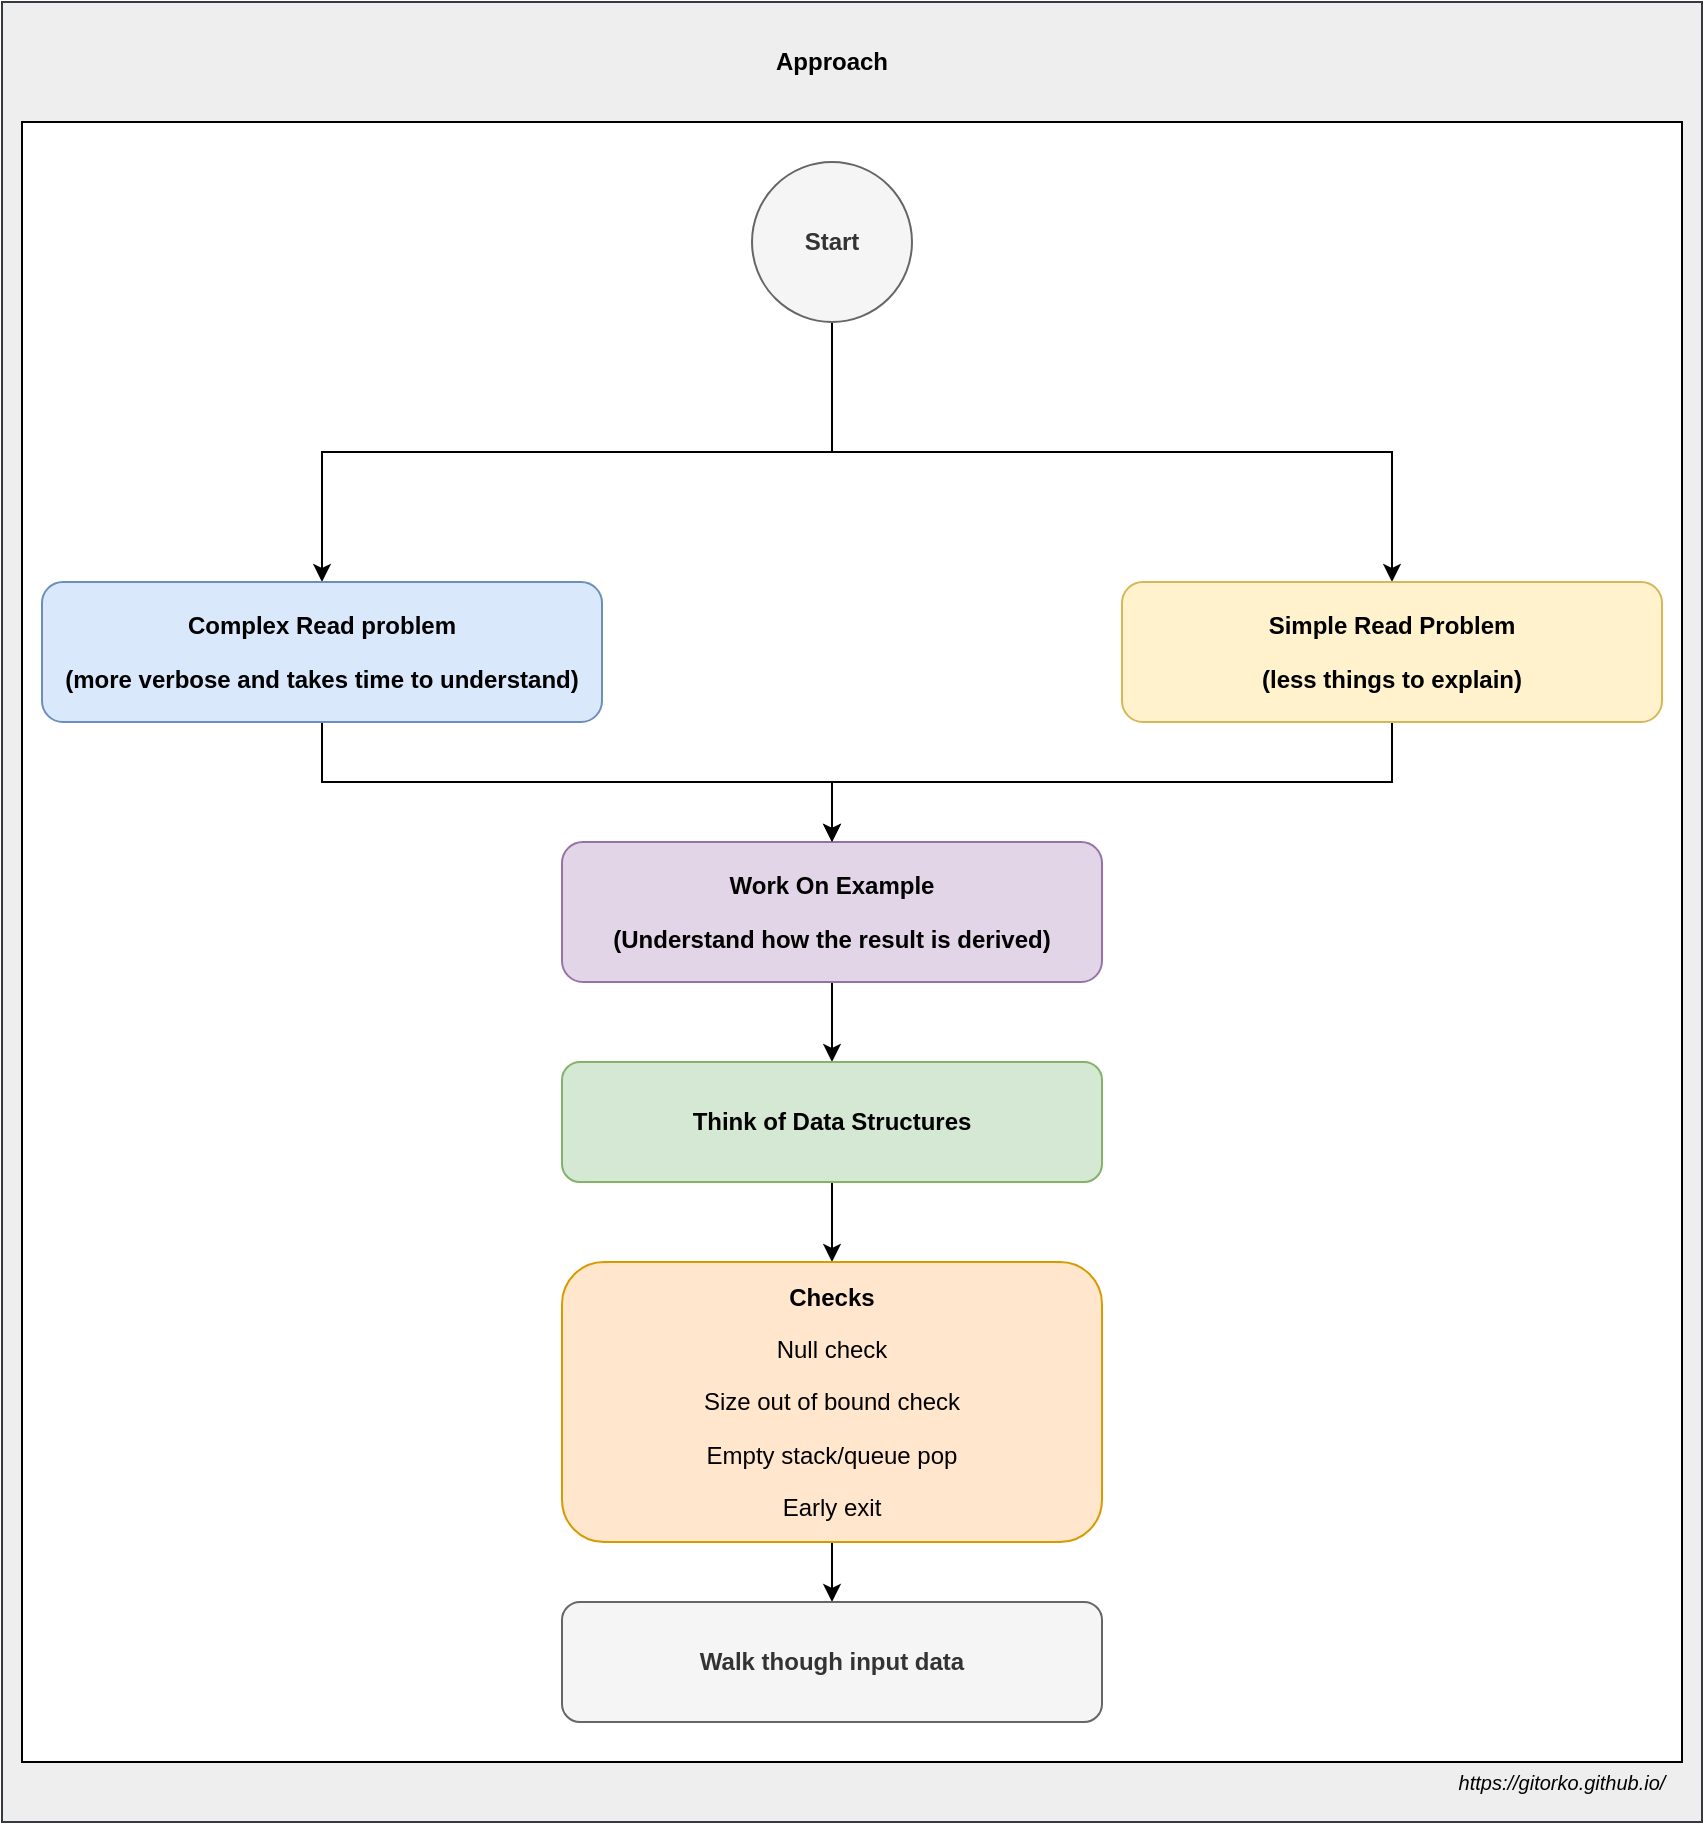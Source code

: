 <mxfile version="12.6.5" type="device"><diagram id="4qhFAtRW3KoRfuxSJcAF" name="Page-1"><mxGraphModel dx="2080" dy="1217" grid="1" gridSize="10" guides="1" tooltips="1" connect="1" arrows="1" fold="1" page="1" pageScale="1" pageWidth="500" pageHeight="1200" math="0" shadow="0"><root><mxCell id="0"/><mxCell id="1" parent="0"/><mxCell id="2PCIh-hbmbWmbAbe35JB-19" value="" style="rounded=0;whiteSpace=wrap;html=1;fillColor=#eeeeee;strokeColor=#36393d;" parent="1" vertex="1"><mxGeometry x="-460" y="40" width="850" height="910" as="geometry"/></mxCell><mxCell id="2PCIh-hbmbWmbAbe35JB-18" value="" style="rounded=0;whiteSpace=wrap;html=1;" parent="1" vertex="1"><mxGeometry x="-450" y="100" width="830" height="820" as="geometry"/></mxCell><mxCell id="2PCIh-hbmbWmbAbe35JB-16" style="edgeStyle=orthogonalEdgeStyle;rounded=0;orthogonalLoop=1;jettySize=auto;html=1;exitX=0.5;exitY=1;exitDx=0;exitDy=0;" parent="1" source="2PCIh-hbmbWmbAbe35JB-2" target="2PCIh-hbmbWmbAbe35JB-4" edge="1"><mxGeometry relative="1" as="geometry"/></mxCell><mxCell id="2PCIh-hbmbWmbAbe35JB-17" style="edgeStyle=orthogonalEdgeStyle;rounded=0;orthogonalLoop=1;jettySize=auto;html=1;exitX=0.5;exitY=1;exitDx=0;exitDy=0;" parent="1" source="2PCIh-hbmbWmbAbe35JB-2" target="2PCIh-hbmbWmbAbe35JB-3" edge="1"><mxGeometry relative="1" as="geometry"/></mxCell><mxCell id="2PCIh-hbmbWmbAbe35JB-2" value="Start" style="ellipse;whiteSpace=wrap;html=1;aspect=fixed;fillColor=#f5f5f5;strokeColor=#666666;fontStyle=1;fontColor=#333333;" parent="1" vertex="1"><mxGeometry x="-85" y="120" width="80" height="80" as="geometry"/></mxCell><mxCell id="2PCIh-hbmbWmbAbe35JB-7" value="" style="edgeStyle=orthogonalEdgeStyle;rounded=0;orthogonalLoop=1;jettySize=auto;html=1;" parent="1" source="2PCIh-hbmbWmbAbe35JB-3" target="2PCIh-hbmbWmbAbe35JB-6" edge="1"><mxGeometry relative="1" as="geometry"/></mxCell><mxCell id="2PCIh-hbmbWmbAbe35JB-3" value="&lt;p style=&quot;white-space: normal&quot;&gt;&lt;strong&gt;&lt;font style=&quot;font-size: 12px&quot;&gt;Complex Read problem&lt;/font&gt;&lt;/strong&gt;&lt;/p&gt;&lt;p style=&quot;white-space: normal&quot;&gt;&lt;strong&gt;&lt;font style=&quot;font-size: 12px&quot;&gt;(more verbose and takes time to understand)&lt;/font&gt;&lt;/strong&gt;&lt;/p&gt;" style="rounded=1;whiteSpace=wrap;html=1;fillColor=#dae8fc;strokeColor=#6c8ebf;" parent="1" vertex="1"><mxGeometry x="-440" y="330" width="280" height="70" as="geometry"/></mxCell><mxCell id="2PCIh-hbmbWmbAbe35JB-9" value="" style="edgeStyle=orthogonalEdgeStyle;rounded=0;orthogonalLoop=1;jettySize=auto;html=1;" parent="1" source="2PCIh-hbmbWmbAbe35JB-6" target="2PCIh-hbmbWmbAbe35JB-8" edge="1"><mxGeometry relative="1" as="geometry"/></mxCell><mxCell id="2PCIh-hbmbWmbAbe35JB-6" value="&lt;p&gt;&lt;strong&gt;&lt;font style=&quot;font-size: 12px&quot;&gt;Work On Example&lt;/font&gt;&lt;/strong&gt;&lt;/p&gt;&lt;p&gt;&lt;strong&gt;&lt;font style=&quot;font-size: 12px&quot;&gt;(Understand how the result is derived)&lt;/font&gt;&lt;/strong&gt;&lt;/p&gt;" style="rounded=1;whiteSpace=wrap;html=1;fillColor=#e1d5e7;strokeColor=#9673a6;" parent="1" vertex="1"><mxGeometry x="-180" y="460" width="270" height="70" as="geometry"/></mxCell><mxCell id="2PCIh-hbmbWmbAbe35JB-12" value="" style="edgeStyle=orthogonalEdgeStyle;rounded=0;orthogonalLoop=1;jettySize=auto;html=1;" parent="1" source="2PCIh-hbmbWmbAbe35JB-8" target="2PCIh-hbmbWmbAbe35JB-11" edge="1"><mxGeometry relative="1" as="geometry"/></mxCell><mxCell id="2PCIh-hbmbWmbAbe35JB-8" value="&lt;p&gt;&lt;strong&gt;&lt;font style=&quot;font-size: 12px&quot;&gt;Think of Data Structures&lt;/font&gt;&lt;/strong&gt;&lt;br&gt;&lt;/p&gt;" style="rounded=1;whiteSpace=wrap;html=1;fillColor=#d5e8d4;strokeColor=#82b366;" parent="1" vertex="1"><mxGeometry x="-180" y="570" width="270" height="60" as="geometry"/></mxCell><mxCell id="2PCIh-hbmbWmbAbe35JB-14" value="" style="edgeStyle=orthogonalEdgeStyle;rounded=0;orthogonalLoop=1;jettySize=auto;html=1;" parent="1" source="2PCIh-hbmbWmbAbe35JB-11" target="2PCIh-hbmbWmbAbe35JB-13" edge="1"><mxGeometry relative="1" as="geometry"/></mxCell><mxCell id="2PCIh-hbmbWmbAbe35JB-11" value="&lt;p&gt;&lt;strong&gt;&lt;font style=&quot;font-size: 12px&quot;&gt;Checks&lt;/font&gt;&lt;/strong&gt;&lt;/p&gt;&lt;p&gt;&lt;font style=&quot;font-size: 12px&quot;&gt;Null check&lt;/font&gt;&lt;/p&gt;&lt;p&gt;&lt;font style=&quot;font-size: 12px&quot;&gt;Size out of bound check&lt;/font&gt;&lt;/p&gt;&lt;p&gt;&lt;font style=&quot;font-size: 12px&quot;&gt;Empty stack/queue pop&lt;/font&gt;&lt;/p&gt;&lt;p&gt;&lt;font style=&quot;font-size: 12px&quot;&gt;Early exit&lt;/font&gt;&lt;/p&gt;" style="rounded=1;whiteSpace=wrap;html=1;fillColor=#ffe6cc;strokeColor=#d79b00;" parent="1" vertex="1"><mxGeometry x="-180" y="670" width="270" height="140" as="geometry"/></mxCell><mxCell id="2PCIh-hbmbWmbAbe35JB-13" value="&lt;p&gt;&lt;font style=&quot;font-size: 12px&quot;&gt;Walk though input data&lt;/font&gt;&lt;br&gt;&lt;/p&gt;" style="rounded=1;whiteSpace=wrap;html=1;fontStyle=1;fillColor=#f5f5f5;strokeColor=#666666;fontColor=#333333;" parent="1" vertex="1"><mxGeometry x="-180" y="840" width="270" height="60" as="geometry"/></mxCell><mxCell id="2PCIh-hbmbWmbAbe35JB-15" style="edgeStyle=orthogonalEdgeStyle;rounded=0;orthogonalLoop=1;jettySize=auto;html=1;entryX=0.5;entryY=0;entryDx=0;entryDy=0;exitX=0.5;exitY=1;exitDx=0;exitDy=0;" parent="1" source="2PCIh-hbmbWmbAbe35JB-4" target="2PCIh-hbmbWmbAbe35JB-6" edge="1"><mxGeometry relative="1" as="geometry"/></mxCell><mxCell id="2PCIh-hbmbWmbAbe35JB-4" value="&lt;p&gt;&lt;strong&gt;&lt;font style=&quot;font-size: 12px&quot;&gt;Simple Read Problem&lt;/font&gt;&lt;/strong&gt;&lt;/p&gt;&lt;p&gt;&lt;strong&gt;&lt;font style=&quot;font-size: 12px&quot;&gt;(less things to explain)&lt;/font&gt;&lt;/strong&gt;&lt;/p&gt;" style="rounded=1;whiteSpace=wrap;html=1;fillColor=#fff2cc;strokeColor=#d6b656;" parent="1" vertex="1"><mxGeometry x="100" y="330" width="270" height="70" as="geometry"/></mxCell><mxCell id="2PCIh-hbmbWmbAbe35JB-20" value="Approach" style="text;html=1;strokeColor=none;fillColor=none;align=center;verticalAlign=middle;whiteSpace=wrap;rounded=0;fontStyle=1" parent="1" vertex="1"><mxGeometry x="-65" y="60" width="40" height="20" as="geometry"/></mxCell><mxCell id="2PCIh-hbmbWmbAbe35JB-21" value="&lt;font style=&quot;font-size: 10px&quot;&gt;&lt;i&gt;https://gitorko.github.io/&lt;/i&gt;&lt;/font&gt;" style="text;html=1;strokeColor=none;fillColor=none;align=center;verticalAlign=middle;whiteSpace=wrap;rounded=0;" parent="1" vertex="1"><mxGeometry x="260" y="920" width="120" height="20" as="geometry"/></mxCell></root></mxGraphModel></diagram></mxfile>